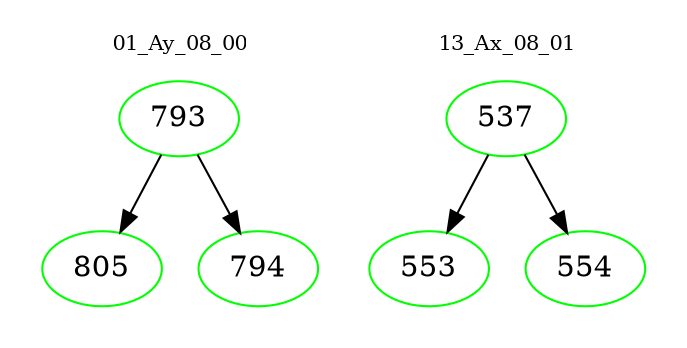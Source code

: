 digraph{
subgraph cluster_0 {
color = white
label = "01_Ay_08_00";
fontsize=10;
T0_793 [label="793", color="green"]
T0_793 -> T0_805 [color="black"]
T0_805 [label="805", color="green"]
T0_793 -> T0_794 [color="black"]
T0_794 [label="794", color="green"]
}
subgraph cluster_1 {
color = white
label = "13_Ax_08_01";
fontsize=10;
T1_537 [label="537", color="green"]
T1_537 -> T1_553 [color="black"]
T1_553 [label="553", color="green"]
T1_537 -> T1_554 [color="black"]
T1_554 [label="554", color="green"]
}
}
